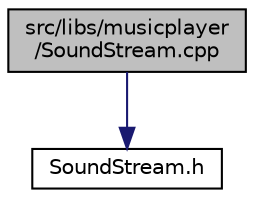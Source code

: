 digraph "src/libs/musicplayer/SoundStream.cpp"
{
  edge [fontname="Helvetica",fontsize="10",labelfontname="Helvetica",labelfontsize="10"];
  node [fontname="Helvetica",fontsize="10",shape=record];
  Node1 [label="src/libs/musicplayer\l/SoundStream.cpp",height=0.2,width=0.4,color="black", fillcolor="grey75", style="filled", fontcolor="black"];
  Node1 -> Node2 [color="midnightblue",fontsize="10",style="solid",fontname="Helvetica"];
  Node2 [label="SoundStream.h",height=0.2,width=0.4,color="black", fillcolor="white", style="filled",URL="$_sound_stream_8h.html"];
}
